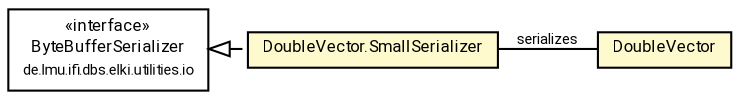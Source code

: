 #!/usr/local/bin/dot
#
# Class diagram 
# Generated by UMLGraph version R5_7_2-60-g0e99a6 (http://www.spinellis.gr/umlgraph/)
#

digraph G {
	graph [fontnames="svg"]
	edge [fontname="Roboto",fontsize=7,labelfontname="Roboto",labelfontsize=7,color="black"];
	node [fontname="Roboto",fontcolor="black",fontsize=8,shape=plaintext,margin=0,width=0,height=0];
	nodesep=0.15;
	ranksep=0.25;
	rankdir=LR;
	// de.lmu.ifi.dbs.elki.data.DoubleVector
	c3648637 [label=<<table title="de.lmu.ifi.dbs.elki.data.DoubleVector" border="0" cellborder="1" cellspacing="0" cellpadding="2" bgcolor="LemonChiffon" href="DoubleVector.html" target="_parent">
		<tr><td><table border="0" cellspacing="0" cellpadding="1">
		<tr><td align="center" balign="center"> <font face="Roboto">DoubleVector</font> </td></tr>
		</table></td></tr>
		</table>>, URL="DoubleVector.html"];
	// de.lmu.ifi.dbs.elki.data.DoubleVector.SmallSerializer
	c3648640 [label=<<table title="de.lmu.ifi.dbs.elki.data.DoubleVector.SmallSerializer" border="0" cellborder="1" cellspacing="0" cellpadding="2" bgcolor="lemonChiffon" href="DoubleVector.SmallSerializer.html" target="_parent">
		<tr><td><table border="0" cellspacing="0" cellpadding="1">
		<tr><td align="center" balign="center"> <font face="Roboto">DoubleVector.SmallSerializer</font> </td></tr>
		</table></td></tr>
		</table>>, URL="DoubleVector.SmallSerializer.html"];
	// de.lmu.ifi.dbs.elki.utilities.io.ByteBufferSerializer<T>
	c3649339 [label=<<table title="de.lmu.ifi.dbs.elki.utilities.io.ByteBufferSerializer" border="0" cellborder="1" cellspacing="0" cellpadding="2" href="../utilities/io/ByteBufferSerializer.html" target="_parent">
		<tr><td><table border="0" cellspacing="0" cellpadding="1">
		<tr><td align="center" balign="center"> &#171;interface&#187; </td></tr>
		<tr><td align="center" balign="center"> <font face="Roboto">ByteBufferSerializer</font> </td></tr>
		<tr><td align="center" balign="center"> <font face="Roboto" point-size="7.0">de.lmu.ifi.dbs.elki.utilities.io</font> </td></tr>
		</table></td></tr>
		</table>>, URL="../utilities/io/ByteBufferSerializer.html"];
	// de.lmu.ifi.dbs.elki.data.DoubleVector.SmallSerializer implements de.lmu.ifi.dbs.elki.utilities.io.ByteBufferSerializer<T>
	c3649339 -> c3648640 [arrowtail=empty,style=dashed,dir=back,weight=9];
	// de.lmu.ifi.dbs.elki.data.DoubleVector.SmallSerializer assoc de.lmu.ifi.dbs.elki.data.DoubleVector
	c3648640 -> c3648637 [arrowhead=none,weight=2,label="serializes"];
}

